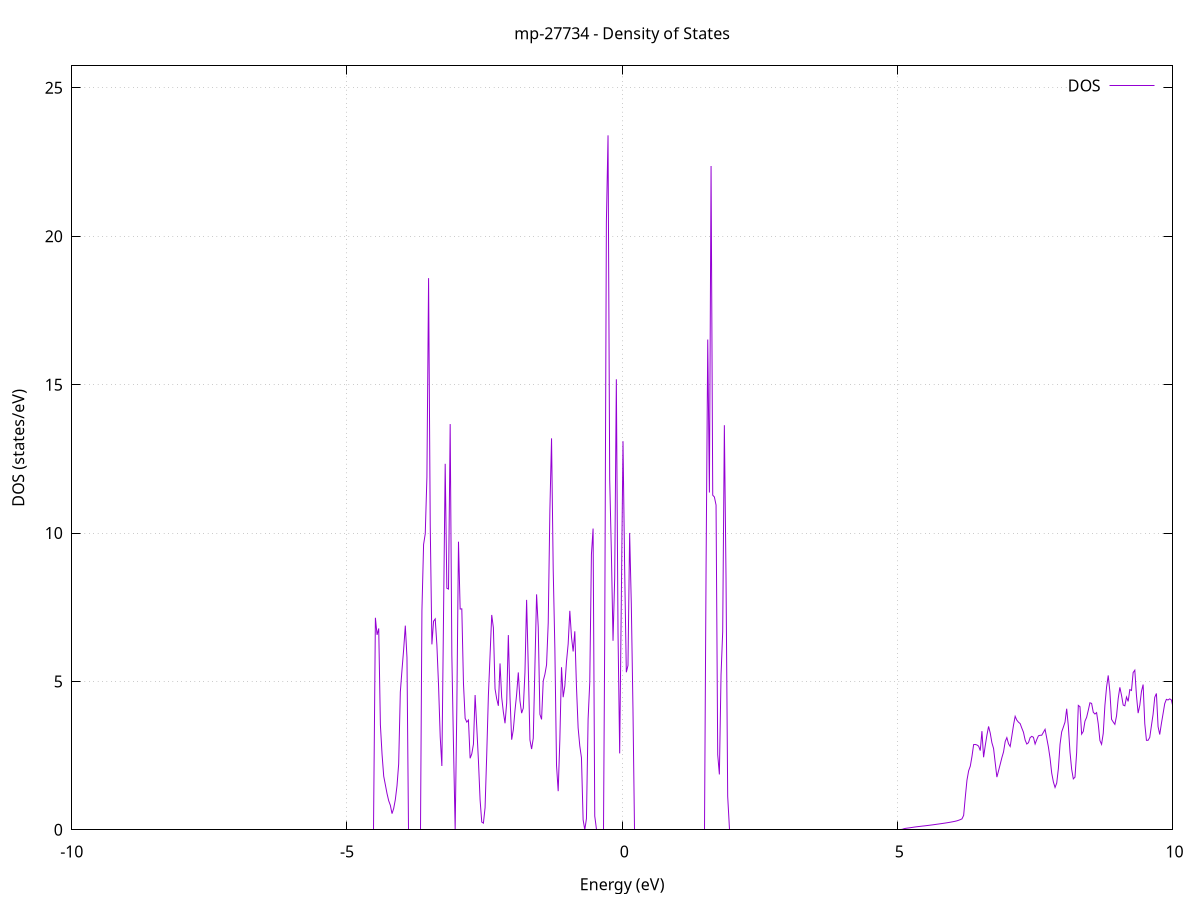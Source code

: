 set title 'mp-27734 - Density of States'
set xlabel 'Energy (eV)'
set ylabel 'DOS (states/eV)'
set grid
set xrange [-10:10]
set yrange [0:25.741]
set xzeroaxis lt -1
set terminal png size 800,600
set output 'mp-27734_dos_gnuplot.png'
plot '-' using 1:2 with lines title 'DOS'
-46.483000 0.000000
-46.452800 0.000000
-46.422600 0.000000
-46.392400 0.000000
-46.362200 0.000000
-46.332100 0.000000
-46.301900 0.000000
-46.271700 0.000000
-46.241500 0.000000
-46.211300 0.000000
-46.181100 0.000000
-46.150900 0.000000
-46.120700 0.000000
-46.090500 0.000000
-46.060300 0.000000
-46.030100 0.000000
-45.999900 0.000000
-45.969700 0.000000
-45.939500 0.000000
-45.909300 0.000000
-45.879100 0.000000
-45.849000 0.000000
-45.818800 0.000000
-45.788600 0.000000
-45.758400 0.000000
-45.728200 0.000000
-45.698000 0.000000
-45.667800 0.000000
-45.637600 0.000000
-45.607400 0.000000
-45.577200 0.000000
-45.547000 0.000000
-45.516800 0.000000
-45.486600 0.000000
-45.456400 0.000000
-45.426200 0.000000
-45.396000 0.000000
-45.365900 0.000000
-45.335700 0.000000
-45.305500 0.000000
-45.275300 0.000000
-45.245100 0.000000
-45.214900 0.000000
-45.184700 0.000000
-45.154500 0.000000
-45.124300 0.000000
-45.094100 0.000000
-45.063900 0.000000
-45.033700 0.000000
-45.003500 0.000000
-44.973300 0.000000
-44.943100 0.000000
-44.912900 0.000000
-44.882800 0.000000
-44.852600 0.000000
-44.822400 0.000000
-44.792200 0.000000
-44.762000 0.000000
-44.731800 0.000000
-44.701600 0.000000
-44.671400 0.000000
-44.641200 0.000000
-44.611000 0.000000
-44.580800 0.000000
-44.550600 0.000000
-44.520400 0.000000
-44.490200 0.000000
-44.460000 0.000000
-44.429800 0.000000
-44.399700 0.000000
-44.369500 0.000000
-44.339300 0.000000
-44.309100 0.000000
-44.278900 0.000000
-44.248700 0.000000
-44.218500 0.000000
-44.188300 0.000000
-44.158100 0.000000
-44.127900 0.000000
-44.097700 0.000000
-44.067500 0.000000
-44.037300 0.000000
-44.007100 0.000000
-43.976900 0.000000
-43.946700 0.000000
-43.916500 0.000000
-43.886400 0.000000
-43.856200 0.000000
-43.826000 0.000000
-43.795800 0.000000
-43.765600 0.000000
-43.735400 0.000000
-43.705200 0.000000
-43.675000 0.000000
-43.644800 0.000000
-43.614600 0.000000
-43.584400 0.000000
-43.554200 0.000000
-43.524000 0.000000
-43.493800 0.000000
-43.463600 0.000000
-43.433400 0.000000
-43.403300 0.000000
-43.373100 0.000000
-43.342900 0.000000
-43.312700 0.000000
-43.282500 0.000000
-43.252300 0.000000
-43.222100 0.000000
-43.191900 0.000000
-43.161700 0.000000
-43.131500 0.000000
-43.101300 0.000000
-43.071100 0.000000
-43.040900 0.000000
-43.010700 0.000000
-42.980500 0.000000
-42.950300 0.000000
-42.920200 0.000000
-42.890000 0.000000
-42.859800 0.000000
-42.829600 0.000000
-42.799400 0.000000
-42.769200 0.000000
-42.739000 0.000000
-42.708800 0.000000
-42.678600 0.000000
-42.648400 0.000000
-42.618200 0.000000
-42.588000 0.000000
-42.557800 0.000000
-42.527600 0.000000
-42.497400 0.000000
-42.467200 0.000000
-42.437100 0.000000
-42.406900 0.000000
-42.376700 0.000000
-42.346500 0.000000
-42.316300 0.000000
-42.286100 0.000000
-42.255900 0.000000
-42.225700 0.000000
-42.195500 0.000000
-42.165300 0.000000
-42.135100 0.000000
-42.104900 0.000000
-42.074700 0.000000
-42.044500 0.000000
-42.014300 0.000000
-41.984100 0.000000
-41.954000 0.000000
-41.923800 0.000000
-41.893600 0.000000
-41.863400 0.000000
-41.833200 0.000000
-41.803000 0.000000
-41.772800 0.000000
-41.742600 0.000000
-41.712400 0.000000
-41.682200 0.000000
-41.652000 0.000000
-41.621800 0.000000
-41.591600 0.000000
-41.561400 0.000000
-41.531200 0.000000
-41.501000 0.000000
-41.470800 0.000000
-41.440700 0.000000
-41.410500 0.000000
-41.380300 0.000000
-41.350100 0.000000
-41.319900 0.000000
-41.289700 0.000000
-41.259500 0.000000
-41.229300 0.000000
-41.199100 0.000000
-41.168900 0.000000
-41.138700 0.000000
-41.108500 0.000000
-41.078300 0.000000
-41.048100 0.000000
-41.017900 0.000000
-40.987700 0.000000
-40.957600 0.000000
-40.927400 0.000000
-40.897200 0.000000
-40.867000 0.000000
-40.836800 0.000000
-40.806600 0.000000
-40.776400 0.000000
-40.746200 0.000000
-40.716000 0.000000
-40.685800 0.000000
-40.655600 0.000000
-40.625400 0.000000
-40.595200 0.000000
-40.565000 0.000000
-40.534800 0.000000
-40.504600 0.000000
-40.474500 0.000000
-40.444300 0.000000
-40.414100 0.000000
-40.383900 0.000000
-40.353700 0.000000
-40.323500 0.000000
-40.293300 0.000000
-40.263100 0.000000
-40.232900 0.000000
-40.202700 0.000000
-40.172500 0.000000
-40.142300 0.000000
-40.112100 0.000000
-40.081900 0.000000
-40.051700 0.000000
-40.021500 0.000000
-39.991400 0.000000
-39.961200 0.000000
-39.931000 0.000000
-39.900800 0.000000
-39.870600 0.000000
-39.840400 0.000000
-39.810200 0.000000
-39.780000 0.000000
-39.749800 0.000000
-39.719600 0.000000
-39.689400 0.000000
-39.659200 0.000000
-39.629000 0.000000
-39.598800 0.000000
-39.568600 0.000000
-39.538400 0.000000
-39.508300 0.000000
-39.478100 0.000000
-39.447900 0.000000
-39.417700 0.000000
-39.387500 0.000000
-39.357300 0.000000
-39.327100 0.000000
-39.296900 0.000000
-39.266700 0.000000
-39.236500 0.000000
-39.206300 0.000000
-39.176100 0.000000
-39.145900 0.000000
-39.115700 0.000000
-39.085500 0.000000
-39.055300 0.000000
-39.025100 0.000000
-38.995000 0.000000
-38.964800 0.000000
-38.934600 0.000000
-38.904400 0.000000
-38.874200 0.000000
-38.844000 0.000000
-38.813800 0.000000
-38.783600 0.000000
-38.753400 0.000000
-38.723200 0.000000
-38.693000 0.000000
-38.662800 0.000000
-38.632600 0.000000
-38.602400 0.000000
-38.572200 0.000000
-38.542000 0.000000
-38.511900 0.000000
-38.481700 0.000000
-38.451500 0.000000
-38.421300 0.000000
-38.391100 0.000000
-38.360900 0.000000
-38.330700 0.000000
-38.300500 0.000000
-38.270300 0.000000
-38.240100 0.000000
-38.209900 0.000000
-38.179700 0.000000
-38.149500 0.000000
-38.119300 0.000000
-38.089100 0.000000
-38.058900 0.000000
-38.028800 0.000000
-37.998600 0.000000
-37.968400 0.000000
-37.938200 0.000000
-37.908000 0.000000
-37.877800 0.000000
-37.847600 0.000000
-37.817400 0.000000
-37.787200 0.000000
-37.757000 0.000000
-37.726800 0.000000
-37.696600 0.000000
-37.666400 0.000000
-37.636200 0.000000
-37.606000 0.000000
-37.575800 0.000000
-37.545700 0.000000
-37.515500 0.000000
-37.485300 0.000000
-37.455100 0.000000
-37.424900 0.000000
-37.394700 0.000000
-37.364500 0.000000
-37.334300 0.000000
-37.304100 0.000000
-37.273900 0.000000
-37.243700 0.000000
-37.213500 0.000000
-37.183300 0.000000
-37.153100 0.000000
-37.122900 0.000000
-37.092700 0.000000
-37.062600 0.000000
-37.032400 0.000000
-37.002200 0.000000
-36.972000 0.000000
-36.941800 0.000000
-36.911600 0.000000
-36.881400 0.000000
-36.851200 0.000000
-36.821000 0.000000
-36.790800 0.000000
-36.760600 0.000000
-36.730400 0.000000
-36.700200 0.000000
-36.670000 0.000000
-36.639800 0.000000
-36.609600 0.000000
-36.579400 0.000000
-36.549300 0.000000
-36.519100 0.000000
-36.488900 0.000000
-36.458700 0.000000
-36.428500 0.000000
-36.398300 0.000000
-36.368100 0.000000
-36.337900 0.000000
-36.307700 0.000000
-36.277500 0.000000
-36.247300 0.000000
-36.217100 0.000000
-36.186900 0.000000
-36.156700 0.000000
-36.126500 0.000000
-36.096300 0.000000
-36.066200 0.000000
-36.036000 0.000000
-36.005800 0.000000
-35.975600 0.000000
-35.945400 0.000000
-35.915200 0.000000
-35.885000 0.000000
-35.854800 0.000000
-35.824600 0.000000
-35.794400 0.000000
-35.764200 0.000000
-35.734000 0.000000
-35.703800 0.000000
-35.673600 0.000000
-35.643400 0.000000
-35.613200 0.000000
-35.583100 0.000000
-35.552900 0.000000
-35.522700 0.000000
-35.492500 0.000000
-35.462300 0.000000
-35.432100 0.000000
-35.401900 0.000000
-35.371700 0.000000
-35.341500 0.000000
-35.311300 0.000000
-35.281100 0.000000
-35.250900 0.000000
-35.220700 0.000000
-35.190500 0.000000
-35.160300 0.000000
-35.130100 0.000000
-35.100000 0.000000
-35.069800 0.000000
-35.039600 0.000000
-35.009400 0.000000
-34.979200 0.000000
-34.949000 0.000000
-34.918800 0.000000
-34.888600 0.000000
-34.858400 0.000000
-34.828200 0.000000
-34.798000 0.000000
-34.767800 0.000000
-34.737600 0.000000
-34.707400 0.000000
-34.677200 0.000000
-34.647000 0.000000
-34.616800 0.000000
-34.586700 0.000000
-34.556500 0.000000
-34.526300 0.000000
-34.496100 0.000000
-34.465900 0.000000
-34.435700 0.000000
-34.405500 0.000000
-34.375300 0.000000
-34.345100 0.000000
-34.314900 0.000000
-34.284700 0.000000
-34.254500 0.000000
-34.224300 0.000000
-34.194100 0.000000
-34.163900 0.000000
-34.133700 0.000000
-34.103600 0.000000
-34.073400 0.000000
-34.043200 0.000000
-34.013000 0.000000
-33.982800 0.000000
-33.952600 0.000000
-33.922400 0.000000
-33.892200 0.000000
-33.862000 0.000000
-33.831800 0.000000
-33.801600 0.000000
-33.771400 0.000000
-33.741200 0.000000
-33.711000 0.000000
-33.680800 0.000000
-33.650600 0.000000
-33.620500 0.000000
-33.590300 0.000000
-33.560100 0.000000
-33.529900 0.000000
-33.499700 0.000000
-33.469500 0.000000
-33.439300 0.000000
-33.409100 0.000000
-33.378900 0.000000
-33.348700 0.000000
-33.318500 0.000000
-33.288300 0.000000
-33.258100 0.000000
-33.227900 0.000000
-33.197700 0.000000
-33.167500 0.000000
-33.137400 0.000000
-33.107200 0.000000
-33.077000 0.000000
-33.046800 0.000000
-33.016600 0.000000
-32.986400 0.000000
-32.956200 0.000000
-32.926000 0.000000
-32.895800 0.000000
-32.865600 0.000000
-32.835400 0.000000
-32.805200 0.000000
-32.775000 0.000000
-32.744800 0.000000
-32.714600 0.000000
-32.684400 0.000000
-32.654300 0.000000
-32.624100 0.000000
-32.593900 0.000000
-32.563700 0.000000
-32.533500 0.000000
-32.503300 0.000000
-32.473100 0.000000
-32.442900 0.000000
-32.412700 0.000000
-32.382500 0.000000
-32.352300 0.000000
-32.322100 0.000000
-32.291900 0.000000
-32.261700 0.000000
-32.231500 0.000000
-32.201300 0.000000
-32.171100 0.000000
-32.141000 0.000000
-32.110800 0.000000
-32.080600 0.000000
-32.050400 0.000000
-32.020200 0.000000
-31.990000 0.000000
-31.959800 0.000000
-31.929600 0.000000
-31.899400 0.000000
-31.869200 0.000000
-31.839000 0.000000
-31.808800 0.000000
-31.778600 0.000000
-31.748400 0.000000
-31.718200 0.000000
-31.688000 0.000000
-31.657900 0.000000
-31.627700 0.000000
-31.597500 0.000000
-31.567300 0.000000
-31.537100 0.000000
-31.506900 0.000000
-31.476700 0.000000
-31.446500 0.000000
-31.416300 0.000000
-31.386100 0.000000
-31.355900 0.000000
-31.325700 0.000000
-31.295500 0.000000
-31.265300 0.000000
-31.235100 0.000000
-31.204900 0.000000
-31.174800 0.000000
-31.144600 0.000000
-31.114400 0.000000
-31.084200 0.000000
-31.054000 0.000000
-31.023800 0.000000
-30.993600 0.000000
-30.963400 0.000000
-30.933200 0.000000
-30.903000 0.000000
-30.872800 0.000000
-30.842600 0.000000
-30.812400 0.000000
-30.782200 0.000000
-30.752000 0.000000
-30.721800 0.000000
-30.691700 0.000000
-30.661500 0.000000
-30.631300 0.000000
-30.601100 0.000000
-30.570900 0.000000
-30.540700 0.000000
-30.510500 0.000000
-30.480300 0.000000
-30.450100 0.000000
-30.419900 0.000000
-30.389700 0.000000
-30.359500 0.000000
-30.329300 0.000000
-30.299100 0.000000
-30.268900 0.000000
-30.238700 0.000000
-30.208600 0.000000
-30.178400 0.000000
-30.148200 0.000000
-30.118000 0.000000
-30.087800 0.000000
-30.057600 0.000000
-30.027400 0.000000
-29.997200 0.000000
-29.967000 0.000000
-29.936800 0.000000
-29.906600 0.000000
-29.876400 0.000000
-29.846200 0.000000
-29.816000 0.000000
-29.785800 0.000000
-29.755600 0.000000
-29.725400 0.000000
-29.695300 0.000000
-29.665100 0.000000
-29.634900 0.000000
-29.604700 0.000000
-29.574500 0.000000
-29.544300 0.000000
-29.514100 0.000000
-29.483900 0.000000
-29.453700 0.000000
-29.423500 0.000000
-29.393300 0.000000
-29.363100 0.000000
-29.332900 0.000000
-29.302700 0.000000
-29.272500 0.000000
-29.242300 0.000000
-29.212200 0.000000
-29.182000 0.000000
-29.151800 0.000000
-29.121600 0.000000
-29.091400 0.000000
-29.061200 0.000000
-29.031000 0.000000
-29.000800 0.000000
-28.970600 0.000000
-28.940400 0.000000
-28.910200 0.000000
-28.880000 0.000000
-28.849800 0.000000
-28.819600 0.000000
-28.789400 0.000000
-28.759200 0.000000
-28.729100 0.000000
-28.698900 0.000000
-28.668700 0.000000
-28.638500 0.000000
-28.608300 0.000000
-28.578100 0.000000
-28.547900 0.000000
-28.517700 0.000000
-28.487500 0.000000
-28.457300 0.000000
-28.427100 0.000000
-28.396900 0.000000
-28.366700 0.000000
-28.336500 0.000000
-28.306300 0.000000
-28.276100 0.000000
-28.246000 0.000000
-28.215800 0.000000
-28.185600 0.000000
-28.155400 0.000000
-28.125200 0.000000
-28.095000 0.000000
-28.064800 0.000000
-28.034600 0.000000
-28.004400 0.000000
-27.974200 0.000000
-27.944000 0.000000
-27.913800 0.000000
-27.883600 0.000000
-27.853400 0.000000
-27.823200 0.000000
-27.793000 0.000000
-27.762900 0.000000
-27.732700 0.000000
-27.702500 0.000000
-27.672300 0.000000
-27.642100 0.000000
-27.611900 0.000000
-27.581700 0.000000
-27.551500 0.000000
-27.521300 0.000000
-27.491100 0.000000
-27.460900 0.000000
-27.430700 0.000000
-27.400500 0.000000
-27.370300 0.000000
-27.340100 0.000000
-27.309900 0.000000
-27.279700 0.000000
-27.249600 0.000000
-27.219400 0.000000
-27.189200 0.000000
-27.159000 0.000000
-27.128800 0.000000
-27.098600 0.000000
-27.068400 0.000000
-27.038200 0.000000
-27.008000 0.000000
-26.977800 0.000000
-26.947600 0.000000
-26.917400 0.000000
-26.887200 0.000000
-26.857000 0.000000
-26.826800 0.000000
-26.796600 0.000000
-26.766500 0.000000
-26.736300 0.000000
-26.706100 0.000000
-26.675900 0.000000
-26.645700 0.000000
-26.615500 0.000000
-26.585300 0.000000
-26.555100 0.000000
-26.524900 0.000000
-26.494700 0.000000
-26.464500 0.000000
-26.434300 0.000000
-26.404100 0.000000
-26.373900 0.000000
-26.343700 0.000000
-26.313500 0.000000
-26.283400 0.000000
-26.253200 0.000000
-26.223000 0.000000
-26.192800 0.000000
-26.162600 0.000000
-26.132400 0.000000
-26.102200 0.000000
-26.072000 0.000000
-26.041800 0.000000
-26.011600 0.000000
-25.981400 0.000000
-25.951200 0.000000
-25.921000 0.000000
-25.890800 0.000000
-25.860600 0.000000
-25.830400 0.000000
-25.800300 0.000000
-25.770100 0.000000
-25.739900 0.000000
-25.709700 0.000000
-25.679500 0.000000
-25.649300 0.000000
-25.619100 0.000000
-25.588900 0.000000
-25.558700 0.000000
-25.528500 0.000000
-25.498300 0.000000
-25.468100 0.000000
-25.437900 0.000000
-25.407700 0.000000
-25.377500 0.000000
-25.347300 0.000000
-25.317100 0.000000
-25.287000 0.000000
-25.256800 0.000000
-25.226600 0.000000
-25.196400 0.000000
-25.166200 0.000000
-25.136000 0.000000
-25.105800 0.000000
-25.075600 0.000000
-25.045400 0.000000
-25.015200 0.000000
-24.985000 0.000000
-24.954800 0.000000
-24.924600 0.000000
-24.894400 0.000000
-24.864200 0.000000
-24.834000 0.000000
-24.803900 0.000000
-24.773700 0.000000
-24.743500 0.000000
-24.713300 0.000000
-24.683100 0.000000
-24.652900 0.000000
-24.622700 0.000000
-24.592500 0.000000
-24.562300 0.000000
-24.532100 0.000000
-24.501900 0.000000
-24.471700 0.000000
-24.441500 0.000000
-24.411300 0.000000
-24.381100 0.000000
-24.350900 0.000000
-24.320800 0.000000
-24.290600 0.000000
-24.260400 0.000000
-24.230200 0.000000
-24.200000 0.000000
-24.169800 0.000000
-24.139600 0.000000
-24.109400 0.000000
-24.079200 0.000000
-24.049000 0.000000
-24.018800 0.000000
-23.988600 0.000000
-23.958400 0.000000
-23.928200 0.000000
-23.898000 0.000000
-23.867800 0.000000
-23.837700 0.000000
-23.807500 0.000000
-23.777300 0.000000
-23.747100 0.000000
-23.716900 0.000000
-23.686700 0.000000
-23.656500 0.000000
-23.626300 0.000000
-23.596100 0.000000
-23.565900 0.000000
-23.535700 0.000000
-23.505500 0.000000
-23.475300 0.000000
-23.445100 0.000000
-23.414900 0.000000
-23.384700 0.000000
-23.354600 0.000000
-23.324400 0.000000
-23.294200 0.000000
-23.264000 0.000000
-23.233800 0.000000
-23.203600 0.000000
-23.173400 0.000000
-23.143200 0.000000
-23.113000 0.000000
-23.082800 0.000000
-23.052600 0.000000
-23.022400 0.000000
-22.992200 0.000000
-22.962000 0.000000
-22.931800 0.000000
-22.901600 0.000000
-22.871400 0.000000
-22.841300 0.000000
-22.811100 0.000000
-22.780900 0.000000
-22.750700 0.000000
-22.720500 0.000000
-22.690300 0.000000
-22.660100 0.000000
-22.629900 0.000000
-22.599700 0.000000
-22.569500 0.000000
-22.539300 0.000000
-22.509100 0.000000
-22.478900 0.000000
-22.448700 0.000000
-22.418500 0.000000
-22.388300 0.000000
-22.358200 0.000000
-22.328000 0.000000
-22.297800 0.000000
-22.267600 0.000000
-22.237400 0.000000
-22.207200 0.000000
-22.177000 0.000000
-22.146800 0.000000
-22.116600 0.000000
-22.086400 0.000000
-22.056200 0.000000
-22.026000 0.000000
-21.995800 0.000000
-21.965600 0.000000
-21.935400 0.000000
-21.905200 0.000000
-21.875100 0.000000
-21.844900 0.000000
-21.814700 0.000000
-21.784500 0.000000
-21.754300 0.000000
-21.724100 0.000000
-21.693900 0.000000
-21.663700 0.000000
-21.633500 0.000000
-21.603300 0.000000
-21.573100 0.000000
-21.542900 0.000000
-21.512700 0.000000
-21.482500 0.000000
-21.452300 0.000000
-21.422100 0.000000
-21.392000 0.000000
-21.361800 0.000000
-21.331600 0.000000
-21.301400 0.000000
-21.271200 0.000000
-21.241000 0.000000
-21.210800 0.000000
-21.180600 0.000000
-21.150400 0.000000
-21.120200 0.000000
-21.090000 0.000000
-21.059800 0.000000
-21.029600 0.000000
-20.999400 0.000000
-20.969200 0.000000
-20.939000 0.000000
-20.908900 0.000000
-20.878700 0.000000
-20.848500 0.000000
-20.818300 0.000000
-20.788100 0.000000
-20.757900 0.000000
-20.727700 0.000000
-20.697500 0.000000
-20.667300 0.000000
-20.637100 0.000000
-20.606900 0.000000
-20.576700 0.000000
-20.546500 0.000000
-20.516300 0.000000
-20.486100 0.000000
-20.455900 0.000000
-20.425700 0.000000
-20.395600 0.000000
-20.365400 0.000000
-20.335200 0.000000
-20.305000 0.000000
-20.274800 0.000000
-20.244600 0.000000
-20.214400 0.000000
-20.184200 0.000000
-20.154000 0.000000
-20.123800 0.000000
-20.093600 0.000000
-20.063400 0.000000
-20.033200 0.000000
-20.003000 0.000000
-19.972800 0.000000
-19.942600 0.000000
-19.912500 0.000000
-19.882300 0.000000
-19.852100 0.000000
-19.821900 0.000000
-19.791700 0.000000
-19.761500 0.000000
-19.731300 0.000000
-19.701100 0.000000
-19.670900 0.000000
-19.640700 0.000000
-19.610500 0.000000
-19.580300 0.000000
-19.550100 0.000000
-19.519900 0.000000
-19.489700 0.000000
-19.459500 0.000000
-19.429400 0.000000
-19.399200 0.000000
-19.369000 0.000000
-19.338800 0.000000
-19.308600 0.000000
-19.278400 0.000000
-19.248200 0.000000
-19.218000 0.000000
-19.187800 0.000000
-19.157600 0.000000
-19.127400 0.000000
-19.097200 0.000000
-19.067000 0.000000
-19.036800 0.000000
-19.006600 0.000000
-18.976400 0.000000
-18.946300 0.000000
-18.916100 0.000000
-18.885900 0.000000
-18.855700 0.000000
-18.825500 0.000000
-18.795300 0.000000
-18.765100 0.000000
-18.734900 0.000000
-18.704700 0.000000
-18.674500 0.000000
-18.644300 0.000000
-18.614100 0.000000
-18.583900 0.000000
-18.553700 0.000000
-18.523500 0.000000
-18.493300 0.000000
-18.463200 0.000000
-18.433000 0.000000
-18.402800 0.000000
-18.372600 0.000000
-18.342400 0.000000
-18.312200 0.000000
-18.282000 0.000000
-18.251800 0.000000
-18.221600 0.000000
-18.191400 0.000000
-18.161200 0.000000
-18.131000 0.000000
-18.100800 0.000000
-18.070600 0.000000
-18.040400 0.000000
-18.010200 0.000000
-17.980000 0.000000
-17.949900 0.000000
-17.919700 0.000000
-17.889500 0.000000
-17.859300 0.000000
-17.829100 0.000000
-17.798900 0.000000
-17.768700 0.000000
-17.738500 0.000000
-17.708300 0.000000
-17.678100 0.000000
-17.647900 0.000000
-17.617700 0.000000
-17.587500 0.000000
-17.557300 0.000000
-17.527100 0.000000
-17.496900 0.000000
-17.466800 0.000000
-17.436600 0.000000
-17.406400 0.000000
-17.376200 0.000000
-17.346000 0.000000
-17.315800 0.000000
-17.285600 0.000000
-17.255400 0.000000
-17.225200 0.000000
-17.195000 0.000000
-17.164800 0.000000
-17.134600 0.000000
-17.104400 0.000000
-17.074200 0.000000
-17.044000 0.000000
-17.013800 0.000000
-16.983700 0.000000
-16.953500 0.000000
-16.923300 0.000000
-16.893100 0.000000
-16.862900 0.000000
-16.832700 0.000000
-16.802500 0.000000
-16.772300 0.000000
-16.742100 0.000000
-16.711900 0.000000
-16.681700 0.000000
-16.651500 0.000000
-16.621300 0.000000
-16.591100 0.000000
-16.560900 0.000000
-16.530700 0.000000
-16.500600 0.000000
-16.470400 0.000000
-16.440200 0.000000
-16.410000 0.000000
-16.379800 0.000000
-16.349600 0.000000
-16.319400 0.000000
-16.289200 0.000000
-16.259000 0.000000
-16.228800 0.000000
-16.198600 0.000000
-16.168400 0.000000
-16.138200 0.000000
-16.108000 0.000000
-16.077800 0.000000
-16.047600 0.000000
-16.017400 0.000000
-15.987300 0.000000
-15.957100 0.000000
-15.926900 0.000000
-15.896700 0.000000
-15.866500 0.000000
-15.836300 0.000000
-15.806100 0.000000
-15.775900 0.000000
-15.745700 0.000000
-15.715500 0.000000
-15.685300 0.000000
-15.655100 0.000000
-15.624900 0.000000
-15.594700 0.000000
-15.564500 0.000000
-15.534300 0.000000
-15.504200 0.000000
-15.474000 0.000000
-15.443800 0.000000
-15.413600 0.000000
-15.383400 0.000000
-15.353200 0.000000
-15.323000 0.000000
-15.292800 0.000000
-15.262600 0.000000
-15.232400 0.000000
-15.202200 0.000000
-15.172000 0.000000
-15.141800 0.000000
-15.111600 0.000000
-15.081400 0.000000
-15.051200 0.000000
-15.021100 0.000000
-14.990900 0.000000
-14.960700 0.000000
-14.930500 0.000000
-14.900300 0.000000
-14.870100 0.000000
-14.839900 0.000000
-14.809700 0.000000
-14.779500 0.000000
-14.749300 0.000000
-14.719100 0.000000
-14.688900 0.000000
-14.658700 0.000000
-14.628500 1.211900
-14.598300 2.126800
-14.568100 2.192100
-14.538000 2.251000
-14.507800 2.347900
-14.477600 2.472000
-14.447400 2.614100
-14.417200 2.840200
-14.387000 3.237600
-14.356800 4.742300
-14.326600 3.438600
-14.296400 2.079600
-14.266200 1.279500
-14.236000 0.041400
-14.205800 0.000000
-14.175600 0.901800
-14.145400 2.321800
-14.115200 6.548400
-14.085000 3.719300
-14.054900 3.069700
-14.024700 2.718500
-13.994500 2.516000
-13.964300 4.441000
-13.934100 6.705600
-13.903900 7.388400
-13.873700 19.633400
-13.843500 22.635300
-13.813300 16.593900
-13.783100 0.000000
-13.752900 11.568000
-13.722700 38.699000
-13.692500 25.819700
-13.662300 0.000000
-13.632100 0.000000
-13.601900 0.000000
-13.571700 0.000000
-13.541600 0.000000
-13.511400 0.000000
-13.481200 0.000000
-13.451000 0.000000
-13.420800 0.000000
-13.390600 0.000000
-13.360400 0.000000
-13.330200 0.000000
-13.300000 0.000000
-13.269800 0.000000
-13.239600 0.000000
-13.209400 0.000000
-13.179200 0.000000
-13.149000 0.000000
-13.118800 0.000000
-13.088600 0.000000
-13.058500 0.000000
-13.028300 0.000000
-12.998100 0.000000
-12.967900 0.000000
-12.937700 0.000000
-12.907500 0.000000
-12.877300 0.000000
-12.847100 0.000000
-12.816900 0.000000
-12.786700 0.000000
-12.756500 0.000000
-12.726300 0.000000
-12.696100 0.000000
-12.665900 0.000000
-12.635700 0.000000
-12.605500 0.000000
-12.575400 0.000000
-12.545200 0.000000
-12.515000 0.000000
-12.484800 0.000000
-12.454600 0.000000
-12.424400 0.000000
-12.394200 0.000000
-12.364000 0.000000
-12.333800 0.000000
-12.303600 0.000000
-12.273400 0.000000
-12.243200 0.000000
-12.213000 0.000000
-12.182800 0.000000
-12.152600 0.000000
-12.122400 0.000000
-12.092300 0.000000
-12.062100 0.000000
-12.031900 0.000000
-12.001700 0.000000
-11.971500 0.000000
-11.941300 0.000000
-11.911100 0.000000
-11.880900 0.000000
-11.850700 0.000000
-11.820500 0.000000
-11.790300 0.000000
-11.760100 0.000000
-11.729900 0.000000
-11.699700 0.000000
-11.669500 0.000000
-11.639300 0.000000
-11.609200 0.000000
-11.579000 0.000000
-11.548800 0.000000
-11.518600 0.000000
-11.488400 0.000000
-11.458200 0.000000
-11.428000 0.000000
-11.397800 0.000000
-11.367600 0.000000
-11.337400 0.000000
-11.307200 0.000000
-11.277000 0.000000
-11.246800 0.000000
-11.216600 0.000000
-11.186400 0.000000
-11.156200 0.000000
-11.126000 0.000000
-11.095900 0.000000
-11.065700 0.000000
-11.035500 0.000000
-11.005300 0.000000
-10.975100 0.000000
-10.944900 0.000000
-10.914700 0.000000
-10.884500 0.000000
-10.854300 0.000000
-10.824100 0.000000
-10.793900 0.000000
-10.763700 0.000000
-10.733500 0.000000
-10.703300 0.000000
-10.673100 0.000000
-10.642900 0.000000
-10.612800 0.000000
-10.582600 0.000000
-10.552400 0.000000
-10.522200 0.000000
-10.492000 0.000000
-10.461800 0.000000
-10.431600 0.000000
-10.401400 0.000000
-10.371200 0.000000
-10.341000 0.000000
-10.310800 0.000000
-10.280600 0.000000
-10.250400 0.000000
-10.220200 0.000000
-10.190000 0.000000
-10.159800 0.000000
-10.129700 0.000000
-10.099500 0.000000
-10.069300 0.000000
-10.039100 0.000000
-10.008900 0.000000
-9.978700 0.000000
-9.948500 0.000000
-9.918300 0.000000
-9.888100 0.000000
-9.857900 0.000000
-9.827700 0.000000
-9.797500 0.000000
-9.767300 0.000000
-9.737100 0.000000
-9.706900 0.000000
-9.676700 0.000000
-9.646600 0.000000
-9.616400 0.000000
-9.586200 0.000000
-9.556000 0.000000
-9.525800 0.000000
-9.495600 0.000000
-9.465400 0.000000
-9.435200 0.000000
-9.405000 0.000000
-9.374800 0.000000
-9.344600 0.000000
-9.314400 0.000000
-9.284200 0.000000
-9.254000 0.000000
-9.223800 0.000000
-9.193600 0.000000
-9.163500 0.000000
-9.133300 0.000000
-9.103100 0.000000
-9.072900 0.000000
-9.042700 0.000000
-9.012500 0.000000
-8.982300 0.000000
-8.952100 0.000000
-8.921900 0.000000
-8.891700 0.000000
-8.861500 0.000000
-8.831300 0.000000
-8.801100 0.000000
-8.770900 0.000000
-8.740700 0.000000
-8.710500 0.000000
-8.680300 0.000000
-8.650200 0.000000
-8.620000 0.000000
-8.589800 0.000000
-8.559600 0.000000
-8.529400 0.000000
-8.499200 0.000000
-8.469000 0.000000
-8.438800 0.000000
-8.408600 0.000000
-8.378400 0.000000
-8.348200 0.000000
-8.318000 0.000000
-8.287800 0.000000
-8.257600 0.000000
-8.227400 0.000000
-8.197200 0.000000
-8.167100 0.000000
-8.136900 0.000000
-8.106700 0.000000
-8.076500 0.000000
-8.046300 0.000000
-8.016100 0.000000
-7.985900 0.000000
-7.955700 0.000000
-7.925500 0.000000
-7.895300 0.000000
-7.865100 0.000000
-7.834900 0.000000
-7.804700 0.000000
-7.774500 0.000000
-7.744300 0.000000
-7.714100 0.000000
-7.684000 0.000000
-7.653800 0.000000
-7.623600 0.000000
-7.593400 0.000000
-7.563200 0.000000
-7.533000 0.000000
-7.502800 0.000000
-7.472600 0.000000
-7.442400 0.000000
-7.412200 0.000000
-7.382000 0.000000
-7.351800 0.000000
-7.321600 0.000000
-7.291400 0.000000
-7.261200 0.000000
-7.231000 0.000000
-7.200900 0.000000
-7.170700 0.000000
-7.140500 0.000000
-7.110300 0.000000
-7.080100 0.000000
-7.049900 0.000000
-7.019700 0.000000
-6.989500 0.000000
-6.959300 0.000000
-6.929100 0.000000
-6.898900 0.000000
-6.868700 0.000000
-6.838500 0.000000
-6.808300 0.000000
-6.778100 0.000000
-6.747900 0.000000
-6.717700 0.000000
-6.687600 0.000000
-6.657400 0.000000
-6.627200 0.000000
-6.597000 0.000000
-6.566800 0.000000
-6.536600 0.000000
-6.506400 0.000000
-6.476200 0.000000
-6.446000 0.000000
-6.415800 0.000000
-6.385600 0.000000
-6.355400 0.000000
-6.325200 0.000000
-6.295000 0.000000
-6.264800 0.000000
-6.234600 0.000000
-6.204500 0.000000
-6.174300 0.000000
-6.144100 0.000000
-6.113900 0.000000
-6.083700 0.000000
-6.053500 0.000000
-6.023300 0.000000
-5.993100 0.000000
-5.962900 0.000000
-5.932700 0.000000
-5.902500 0.000000
-5.872300 0.000000
-5.842100 0.000000
-5.811900 0.000000
-5.781700 0.000000
-5.751500 0.000000
-5.721400 0.000000
-5.691200 0.000000
-5.661000 0.000000
-5.630800 0.000000
-5.600600 0.000000
-5.570400 0.000000
-5.540200 0.000000
-5.510000 0.000000
-5.479800 0.000000
-5.449600 0.000000
-5.419400 0.000000
-5.389200 0.000000
-5.359000 0.000000
-5.328800 0.000000
-5.298600 0.000000
-5.268400 0.000000
-5.238300 0.000000
-5.208100 0.000000
-5.177900 0.000000
-5.147700 0.000000
-5.117500 0.000000
-5.087300 0.000000
-5.057100 0.000000
-5.026900 0.000000
-4.996700 0.000000
-4.966500 0.000000
-4.936300 0.000000
-4.906100 0.000000
-4.875900 0.000000
-4.845700 0.000000
-4.815500 0.000000
-4.785300 0.000000
-4.755200 0.000000
-4.725000 0.000000
-4.694800 0.000000
-4.664600 0.000000
-4.634400 0.000000
-4.604200 0.000000
-4.574000 0.000000
-4.543800 0.000000
-4.513600 0.000000
-4.483400 7.143500
-4.453200 6.567900
-4.423000 6.784400
-4.392800 3.536000
-4.362600 2.542800
-4.332400 1.806000
-4.302200 1.512700
-4.272000 1.218800
-4.241900 0.978200
-4.211700 0.824900
-4.181500 0.543900
-4.151300 0.716300
-4.121100 1.018400
-4.090900 1.482300
-4.060700 2.213700
-4.030500 4.641000
-4.000300 5.385200
-3.970100 6.069700
-3.939900 6.879600
-3.909700 5.804500
-3.879500 0.000000
-3.849300 0.000000
-3.819100 0.000000
-3.788900 0.000000
-3.758800 0.000000
-3.728600 0.000000
-3.698400 0.000000
-3.668200 0.000000
-3.638000 7.387600
-3.607800 9.614100
-3.577600 9.976400
-3.547400 11.883300
-3.517200 18.587500
-3.487000 10.254200
-3.456800 6.247900
-3.426600 7.028200
-3.396400 7.105800
-3.366200 6.224500
-3.336000 4.866500
-3.305800 3.137900
-3.275700 2.149100
-3.245500 7.200000
-3.215300 12.331900
-3.185100 8.137800
-3.154900 8.111400
-3.124700 13.670700
-3.094500 5.892500
-3.064300 2.815400
-3.034100 0.001400
-3.003900 4.094800
-2.973700 9.708600
-2.943500 7.438300
-2.913300 7.444500
-2.883100 4.929600
-2.852900 3.754800
-2.822700 3.628500
-2.792600 3.696900
-2.762400 2.409300
-2.732200 2.555000
-2.702000 2.883500
-2.671800 4.540500
-2.641600 3.458900
-2.611400 2.334100
-2.581200 1.007400
-2.551000 0.259900
-2.520800 0.223400
-2.490600 0.745700
-2.460400 2.545700
-2.430200 4.536000
-2.400000 5.882600
-2.369800 7.239100
-2.339600 6.810500
-2.309500 4.749000
-2.279300 4.411700
-2.249100 4.177400
-2.218900 5.606200
-2.188700 4.464500
-2.158500 3.967500
-2.128300 3.589300
-2.098100 4.272000
-2.067900 6.561800
-2.037700 4.468100
-2.007500 3.035200
-1.977300 3.370300
-1.947100 4.019100
-1.916900 4.567300
-1.886700 5.301500
-1.856500 4.345000
-1.826300 3.929700
-1.796200 4.098700
-1.766000 5.299900
-1.735800 7.746000
-1.705600 5.482800
-1.675400 3.027300
-1.645200 2.719800
-1.615000 3.083900
-1.584800 5.526000
-1.554600 7.932100
-1.524400 6.822800
-1.494200 3.891300
-1.464000 3.719200
-1.433800 5.015500
-1.403600 5.236900
-1.373400 5.558300
-1.343200 6.968200
-1.313100 10.759000
-1.282900 13.189400
-1.252700 8.779500
-1.222500 6.110800
-1.192300 2.168800
-1.162100 1.300500
-1.131900 3.041600
-1.101700 5.476800
-1.071500 4.467400
-1.041300 4.843600
-1.011100 5.670000
-0.980900 6.261200
-0.950700 7.378500
-0.920500 6.497800
-0.890300 6.008800
-0.860100 6.688000
-0.830000 4.825100
-0.799800 3.435800
-0.769600 2.825800
-0.739400 2.427900
-0.709200 0.338200
-0.679000 0.000000
-0.648800 0.372900
-0.618600 3.730100
-0.588400 4.975100
-0.558200 9.277400
-0.528000 10.150800
-0.497800 0.461100
-0.467600 0.000000
-0.437400 0.000000
-0.407200 0.000000
-0.377000 0.000000
-0.346900 0.000000
-0.316700 6.421700
-0.286500 20.465600
-0.256300 23.400500
-0.226100 11.810900
-0.195900 9.360000
-0.165700 6.368000
-0.135500 8.480100
-0.105300 15.181100
-0.075100 6.649100
-0.044900 2.574200
-0.014700 7.798800
0.015500 13.092800
0.045700 8.795300
0.075900 5.307700
0.106100 5.536200
0.136200 10.001400
0.166400 7.618300
0.196600 4.076000
0.226800 0.000000
0.257000 0.000000
0.287200 0.000000
0.317400 0.000000
0.347600 0.000000
0.377800 0.000000
0.408000 0.000000
0.438200 0.000000
0.468400 0.000000
0.498600 0.000000
0.528800 0.000000
0.559000 0.000000
0.589200 0.000000
0.619400 0.000000
0.649500 0.000000
0.679700 0.000000
0.709900 0.000000
0.740100 0.000000
0.770300 0.000000
0.800500 0.000000
0.830700 0.000000
0.860900 0.000000
0.891100 0.000000
0.921300 0.000000
0.951500 0.000000
0.981700 0.000000
1.011900 0.000000
1.042100 0.000000
1.072300 0.000000
1.102500 0.000000
1.132600 0.000000
1.162800 0.000000
1.193000 0.000000
1.223200 0.000000
1.253400 0.000000
1.283600 0.000000
1.313800 0.000000
1.344000 0.000000
1.374200 0.000000
1.404400 0.000000
1.434600 0.000000
1.464800 0.000000
1.495000 0.000000
1.525200 8.870800
1.555400 16.520300
1.585600 11.363600
1.615700 22.367800
1.645900 11.274700
1.676100 11.213700
1.706300 10.941200
1.736500 2.530900
1.766700 1.865000
1.796900 5.218300
1.827100 6.676800
1.857300 13.633600
1.887500 8.488500
1.917700 1.128500
1.947900 0.000000
1.978100 0.000000
2.008300 0.000000
2.038500 0.000000
2.068700 0.000000
2.098800 0.000000
2.129000 0.000000
2.159200 0.000000
2.189400 0.000000
2.219600 0.000000
2.249800 0.000000
2.280000 0.000000
2.310200 0.000000
2.340400 0.000000
2.370600 0.000000
2.400800 0.000000
2.431000 0.000000
2.461200 0.000000
2.491400 0.000000
2.521600 0.000000
2.551800 0.000000
2.581900 0.000000
2.612100 0.000000
2.642300 0.000000
2.672500 0.000000
2.702700 0.000000
2.732900 0.000000
2.763100 0.000000
2.793300 0.000000
2.823500 0.000000
2.853700 0.000000
2.883900 0.000000
2.914100 0.000000
2.944300 0.000000
2.974500 0.000000
3.004700 0.000000
3.034900 0.000000
3.065100 0.000000
3.095200 0.000000
3.125400 0.000000
3.155600 0.000000
3.185800 0.000000
3.216000 0.000000
3.246200 0.000000
3.276400 0.000000
3.306600 0.000000
3.336800 0.000000
3.367000 0.000000
3.397200 0.000000
3.427400 0.000000
3.457600 0.000000
3.487800 0.000000
3.518000 0.000000
3.548200 0.000000
3.578300 0.000000
3.608500 0.000000
3.638700 0.000000
3.668900 0.000000
3.699100 0.000000
3.729300 0.000000
3.759500 0.000000
3.789700 0.000000
3.819900 0.000000
3.850100 0.000000
3.880300 0.000000
3.910500 0.000000
3.940700 0.000000
3.970900 0.000000
4.001100 0.000000
4.031300 0.000000
4.061400 0.000000
4.091600 0.000000
4.121800 0.000000
4.152000 0.000000
4.182200 0.000000
4.212400 0.000000
4.242600 0.000000
4.272800 0.000000
4.303000 0.000000
4.333200 0.000000
4.363400 0.000000
4.393600 0.000000
4.423800 0.000000
4.454000 0.000000
4.484200 0.000000
4.514400 0.000000
4.544500 0.000000
4.574700 0.000000
4.604900 0.000000
4.635100 0.000000
4.665300 0.000000
4.695500 0.000000
4.725700 0.000000
4.755900 0.000000
4.786100 0.000000
4.816300 0.000000
4.846500 0.000000
4.876700 0.000000
4.906900 0.000000
4.937100 0.000000
4.967300 0.000000
4.997500 0.000000
5.027700 0.000000
5.057800 0.000000
5.088000 0.013800
5.118200 0.033800
5.148400 0.047100
5.178600 0.055400
5.208800 0.062600
5.239000 0.070500
5.269200 0.079300
5.299400 0.088200
5.329600 0.096000
5.359800 0.103000
5.390000 0.109500
5.420200 0.116400
5.450400 0.123100
5.480600 0.129300
5.510800 0.135800
5.540900 0.142500
5.571100 0.149500
5.601300 0.156500
5.631500 0.163700
5.661700 0.171200
5.691900 0.179300
5.722100 0.187300
5.752300 0.195000
5.782500 0.202900
5.812700 0.211000
5.842900 0.219200
5.873100 0.227700
5.903300 0.236600
5.933500 0.245700
5.963700 0.255400
5.993900 0.265700
6.024000 0.276600
6.054200 0.288200
6.084400 0.302600
6.114600 0.320800
6.144800 0.342600
6.175000 0.368000
6.205200 0.486500
6.235400 1.104600
6.265600 1.672600
6.295800 1.988500
6.326000 2.143900
6.356200 2.470700
6.386400 2.870200
6.416600 2.874600
6.446800 2.857500
6.477000 2.818100
6.507100 2.669000
6.537300 3.323700
6.567500 2.443900
6.597700 2.835600
6.627900 3.186500
6.658100 3.482800
6.688300 3.259800
6.718500 2.933300
6.748700 2.740000
6.778900 2.256400
6.809100 1.774300
6.839300 1.988000
6.869500 2.206200
6.899700 2.429900
6.929900 2.623100
6.960100 2.974200
6.990200 3.105400
7.020400 2.899900
7.050600 2.806200
7.080800 3.159100
7.111000 3.525000
7.141200 3.823000
7.171400 3.694600
7.201600 3.625200
7.231800 3.577500
7.262000 3.426300
7.292200 3.284700
7.322400 3.024500
7.352600 2.889800
7.382800 2.933700
7.413000 3.104800
7.443200 3.148300
7.473400 3.116100
7.503500 2.889700
7.533700 3.039100
7.563900 3.166200
7.594100 3.184100
7.624300 3.186300
7.654500 3.285000
7.684700 3.385000
7.714900 3.087900
7.745100 2.790300
7.775300 2.410100
7.805500 1.907000
7.835700 1.611800
7.865900 1.425900
7.896100 1.572300
7.926300 2.061800
7.956500 2.880100
7.986600 3.299700
8.016800 3.458800
8.047000 3.628100
8.077200 4.078500
8.107400 3.493600
8.137600 2.616200
8.167800 2.037000
8.198000 1.714900
8.228200 1.772800
8.258400 2.599600
8.288600 4.191600
8.318800 4.147500
8.349000 3.223500
8.379200 3.315900
8.409400 3.660300
8.439600 3.788600
8.469700 4.026400
8.499900 4.279900
8.530100 4.258600
8.560300 3.962000
8.590500 3.900500
8.620700 3.947500
8.650900 3.569500
8.681100 3.008000
8.711300 2.879100
8.741500 3.246700
8.771700 4.187300
8.801900 4.804700
8.832100 5.201300
8.862300 4.653700
8.892500 3.721500
8.922700 3.633000
8.952800 3.552300
8.983000 3.836600
9.013200 4.417600
9.043400 4.799900
9.073600 4.533400
9.103800 4.203200
9.134000 4.176800
9.164200 4.472500
9.194400 4.326200
9.224600 4.722900
9.254800 4.695300
9.285000 5.297800
9.315200 5.377700
9.345400 4.518300
9.375600 3.930700
9.405800 4.194700
9.435900 4.659700
9.466100 4.894000
9.496300 3.575600
9.526500 3.014000
9.556700 3.015800
9.586900 3.112800
9.617100 3.507900
9.647300 3.892400
9.677500 4.463400
9.707700 4.593100
9.737900 3.475900
9.768100 3.210600
9.798300 3.580400
9.828500 3.911600
9.858700 4.250300
9.888900 4.394700
9.919100 4.373200
9.949200 4.411700
9.979400 4.376200
10.009600 4.129600
10.039800 4.077800
10.070000 3.658000
10.100200 3.171300
10.130400 3.475400
10.160600 4.068300
10.190800 4.540000
10.221000 4.842700
10.251200 5.368900
10.281400 5.390800
10.311600 5.276000
10.341800 4.962600
10.372000 4.205400
10.402200 3.789300
10.432300 3.531500
10.462500 3.498600
10.492700 3.900600
10.522900 4.475700
10.553100 4.309500
10.583300 3.988000
10.613500 3.571400
10.643700 3.068900
10.673900 2.678300
10.704100 2.557400
10.734300 2.231500
10.764500 1.627200
10.794700 0.908700
10.824900 0.435400
10.855100 0.214200
10.885300 0.084300
10.915400 0.028500
10.945600 0.010900
10.975800 0.001400
11.006000 0.000000
11.036200 0.000000
11.066400 0.000000
11.096600 0.000000
11.126800 0.000000
11.157000 0.000000
11.187200 0.000000
11.217400 0.000000
11.247600 0.000000
11.277800 0.000000
11.308000 0.000000
11.338200 0.000000
11.368400 0.000000
11.398500 0.000000
11.428700 0.000000
11.458900 0.000000
11.489100 0.000000
11.519300 0.000000
11.549500 0.000000
11.579700 0.000000
11.609900 0.000000
11.640100 0.000000
11.670300 0.000000
11.700500 0.000000
11.730700 0.000000
11.760900 0.000000
11.791100 0.000000
11.821300 0.000000
11.851500 0.000000
11.881600 0.000000
11.911800 0.000000
11.942000 0.000000
11.972200 0.000000
12.002400 0.000000
12.032600 0.000000
12.062800 0.000000
12.093000 0.000000
12.123200 0.000000
12.153400 0.000000
12.183600 0.000000
12.213800 0.000000
12.244000 0.000000
12.274200 0.000000
12.304400 0.000000
12.334600 0.000000
12.364800 0.000000
12.394900 0.000000
12.425100 0.000000
12.455300 0.000000
12.485500 0.000000
12.515700 0.000000
12.545900 0.000000
12.576100 0.000000
12.606300 0.000000
12.636500 0.000000
12.666700 0.000000
12.696900 0.000000
12.727100 0.000000
12.757300 0.000000
12.787500 0.000000
12.817700 0.000000
12.847900 0.000000
12.878000 0.000000
12.908200 0.000000
12.938400 0.000000
12.968600 0.000000
12.998800 0.000000
13.029000 0.000000
13.059200 0.000000
13.089400 0.000000
13.119600 0.000000
13.149800 0.000000
13.180000 0.000000
13.210200 0.000000
13.240400 0.000000
13.270600 0.000000
13.300800 0.000000
13.331000 0.000000
13.361100 0.000000
13.391300 0.000000
13.421500 0.000000
13.451700 0.000000
13.481900 0.000000
13.512100 0.000000
13.542300 0.000000
13.572500 0.000000
13.602700 0.000000
13.632900 0.000000
13.663100 0.000000
13.693300 0.000000
13.723500 0.000000
13.753700 0.000000
13.783900 0.000000
13.814100 0.000000
13.844200 0.000000
13.874400 0.000000
13.904600 0.000000
e
